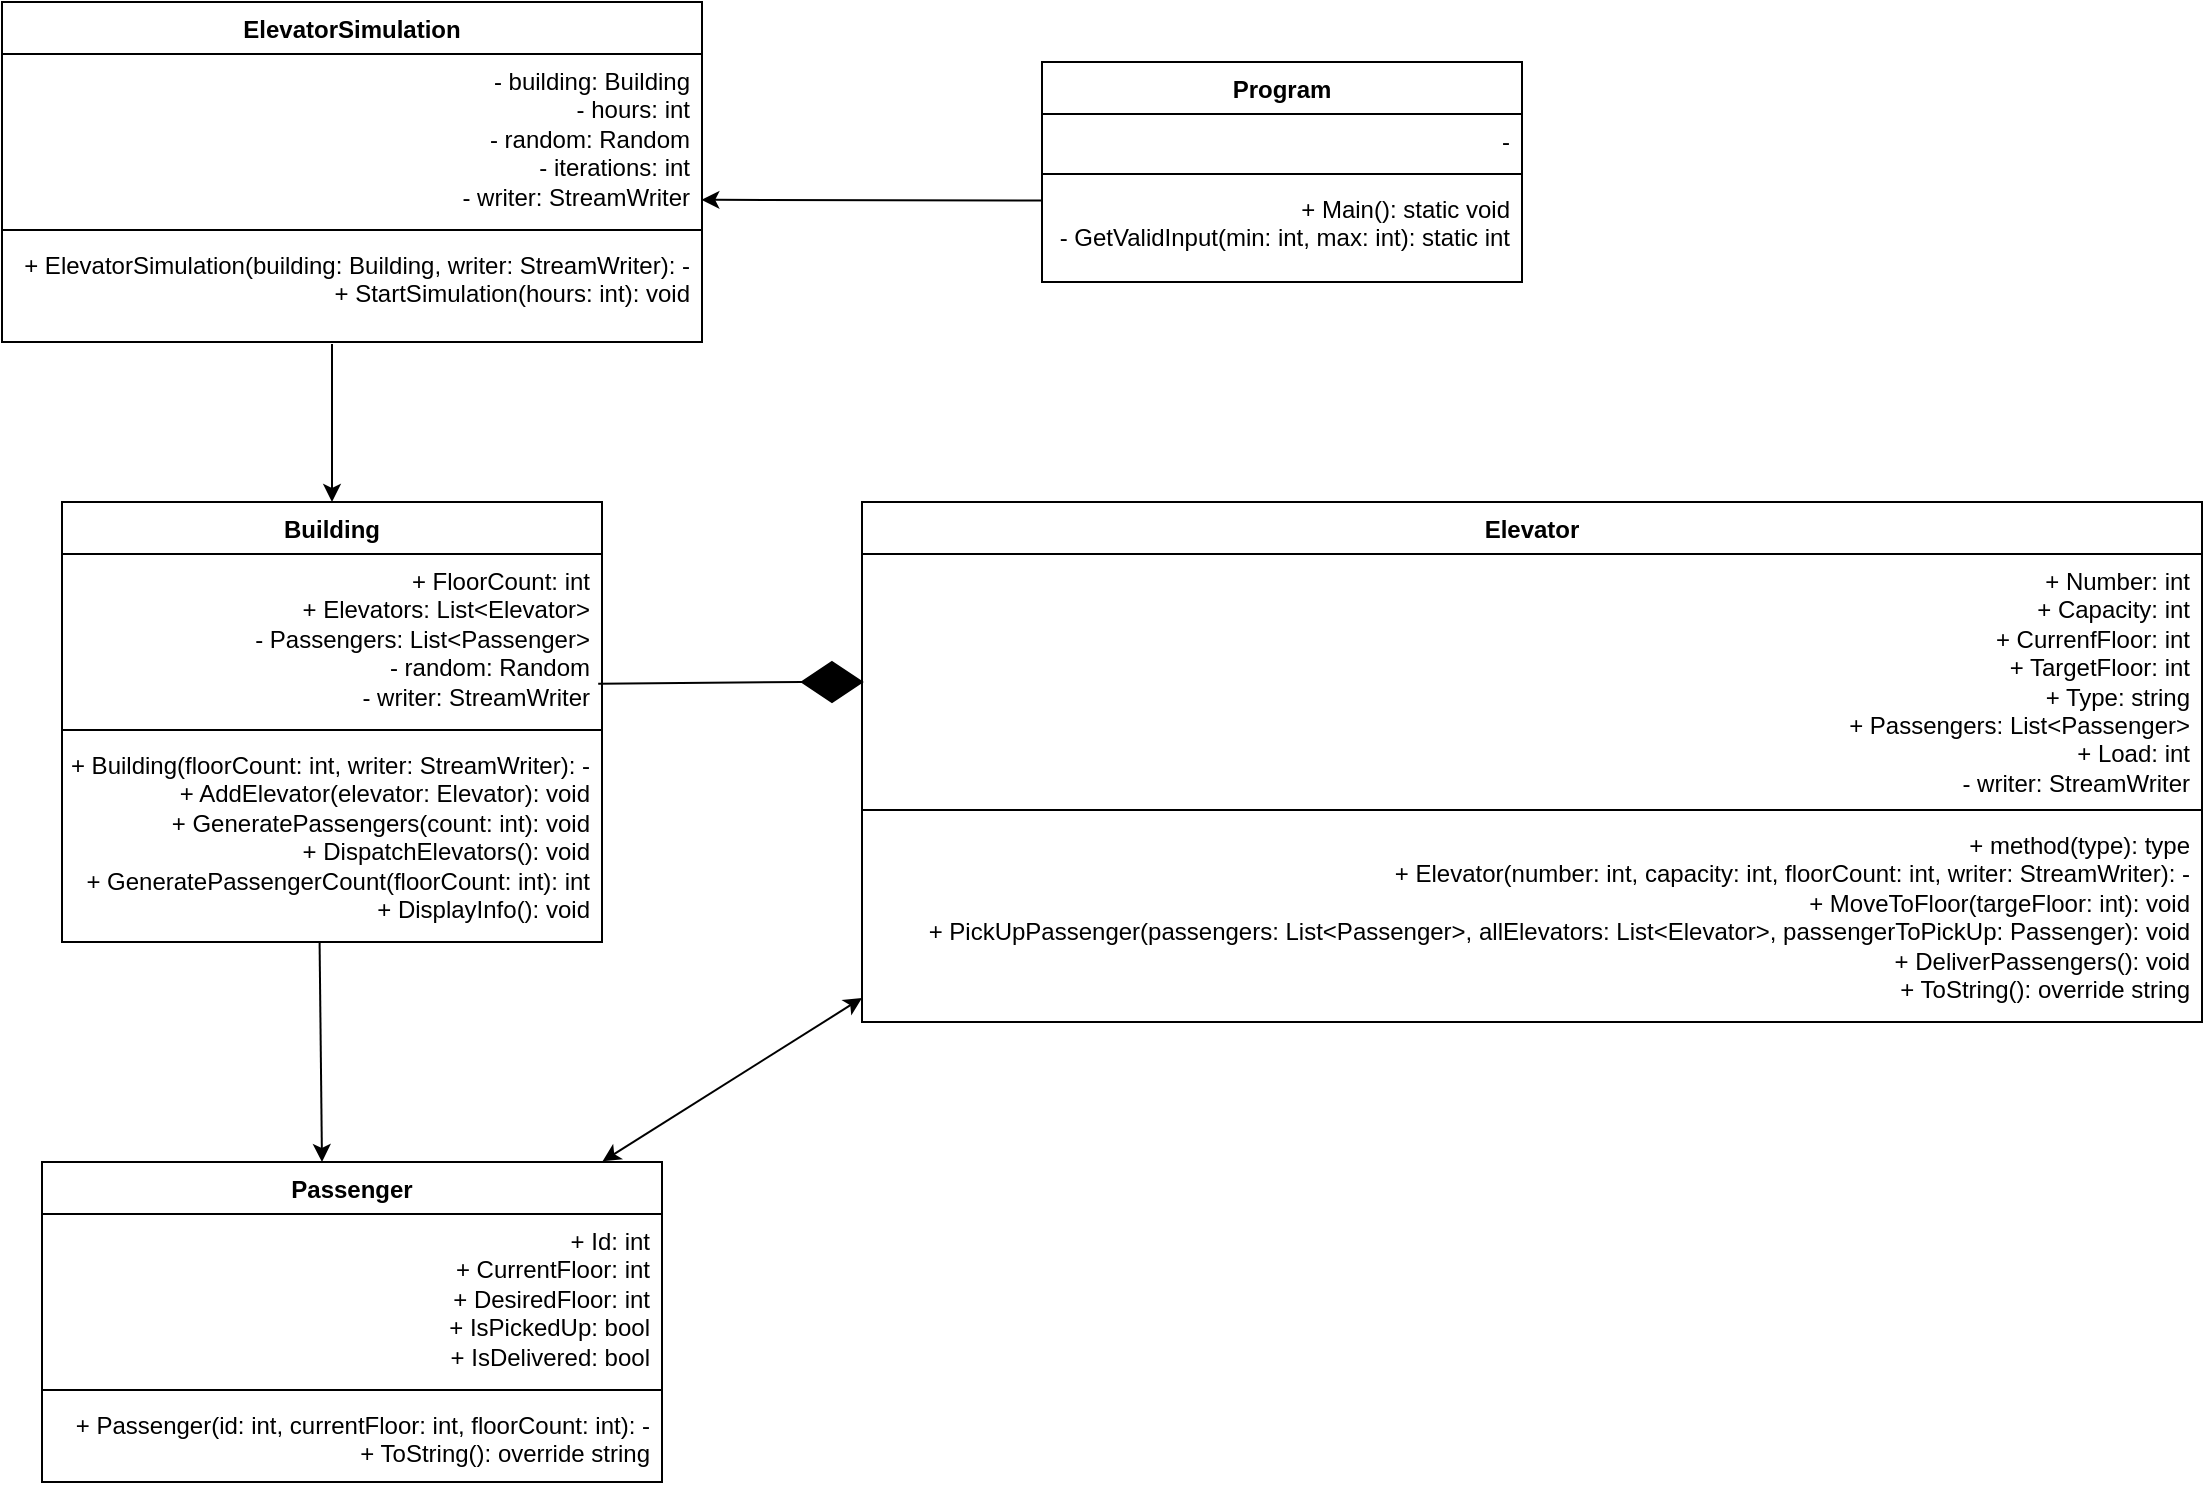 <mxfile version="24.7.8">
  <diagram id="C5RBs43oDa-KdzZeNtuy" name="Page-1">
    <mxGraphModel dx="1290" dy="1798" grid="1" gridSize="10" guides="1" tooltips="1" connect="1" arrows="1" fold="1" page="1" pageScale="1" pageWidth="827" pageHeight="1169" math="0" shadow="0">
      <root>
        <mxCell id="WIyWlLk6GJQsqaUBKTNV-0" />
        <mxCell id="WIyWlLk6GJQsqaUBKTNV-1" parent="WIyWlLk6GJQsqaUBKTNV-0" />
        <mxCell id="JzfOXZyKx7kJxtPWHxZc-0" value="Building" style="swimlane;fontStyle=1;align=center;verticalAlign=top;childLayout=stackLayout;horizontal=1;startSize=26;horizontalStack=0;resizeParent=1;resizeParentMax=0;resizeLast=0;collapsible=1;marginBottom=0;whiteSpace=wrap;html=1;" vertex="1" parent="WIyWlLk6GJQsqaUBKTNV-1">
          <mxGeometry x="190" y="130" width="270" height="220" as="geometry" />
        </mxCell>
        <mxCell id="JzfOXZyKx7kJxtPWHxZc-1" value="+ FloorCount: int&lt;div&gt;+ Elevators: List&amp;lt;Elevator&amp;gt;&lt;/div&gt;&lt;div&gt;- Passengers: List&amp;lt;Passenger&amp;gt;&lt;/div&gt;&lt;div&gt;- random: Random&lt;/div&gt;&lt;div&gt;- writer: StreamWriter&lt;/div&gt;" style="text;strokeColor=none;fillColor=none;align=right;verticalAlign=top;spacingLeft=4;spacingRight=4;overflow=hidden;rotatable=0;points=[[0,0.5],[1,0.5]];portConstraint=eastwest;whiteSpace=wrap;html=1;" vertex="1" parent="JzfOXZyKx7kJxtPWHxZc-0">
          <mxGeometry y="26" width="270" height="84" as="geometry" />
        </mxCell>
        <mxCell id="JzfOXZyKx7kJxtPWHxZc-2" value="" style="line;strokeWidth=1;fillColor=none;align=left;verticalAlign=middle;spacingTop=-1;spacingLeft=3;spacingRight=3;rotatable=0;labelPosition=right;points=[];portConstraint=eastwest;strokeColor=inherit;" vertex="1" parent="JzfOXZyKx7kJxtPWHxZc-0">
          <mxGeometry y="110" width="270" height="8" as="geometry" />
        </mxCell>
        <mxCell id="JzfOXZyKx7kJxtPWHxZc-3" value="&lt;div&gt;+ Building(floorCount: int, writer: StreamWriter): - + AddElevator(elevator: Elevator): void&lt;/div&gt;&lt;div&gt;+ GeneratePassengers(count: int): void&lt;/div&gt;&lt;div&gt;+ DispatchElevators(): void&lt;/div&gt;&lt;div&gt;+ GeneratePassengerCount(floorCount: int): int&lt;/div&gt;&lt;div&gt;+ DisplayInfo(): void&lt;/div&gt;" style="text;strokeColor=none;fillColor=none;align=right;verticalAlign=top;spacingLeft=4;spacingRight=4;overflow=hidden;rotatable=0;points=[[0,0.5],[1,0.5]];portConstraint=eastwest;whiteSpace=wrap;html=1;" vertex="1" parent="JzfOXZyKx7kJxtPWHxZc-0">
          <mxGeometry y="118" width="270" height="102" as="geometry" />
        </mxCell>
        <mxCell id="JzfOXZyKx7kJxtPWHxZc-4" value="Elevator" style="swimlane;fontStyle=1;align=center;verticalAlign=top;childLayout=stackLayout;horizontal=1;startSize=26;horizontalStack=0;resizeParent=1;resizeParentMax=0;resizeLast=0;collapsible=1;marginBottom=0;whiteSpace=wrap;html=1;" vertex="1" parent="WIyWlLk6GJQsqaUBKTNV-1">
          <mxGeometry x="590" y="130" width="670" height="260" as="geometry" />
        </mxCell>
        <mxCell id="JzfOXZyKx7kJxtPWHxZc-5" value="&lt;div&gt;+ Number: int&lt;/div&gt;&lt;div&gt;+ Capacity: int&lt;/div&gt;&lt;div&gt;+ CurrenfFloor: int&lt;/div&gt;&lt;div&gt;+ TargetFloor: int&lt;/div&gt;&lt;div&gt;+ Type: string&lt;/div&gt;&lt;div&gt;+ Passengers: List&amp;lt;Passenger&amp;gt;&lt;/div&gt;&lt;div&gt;+ Load: int&lt;/div&gt;&lt;div&gt;- writer: StreamWriter&lt;/div&gt;" style="text;strokeColor=none;fillColor=none;align=right;verticalAlign=top;spacingLeft=4;spacingRight=4;overflow=hidden;rotatable=0;points=[[0,0.5],[1,0.5]];portConstraint=eastwest;whiteSpace=wrap;html=1;" vertex="1" parent="JzfOXZyKx7kJxtPWHxZc-4">
          <mxGeometry y="26" width="670" height="124" as="geometry" />
        </mxCell>
        <mxCell id="JzfOXZyKx7kJxtPWHxZc-6" value="" style="line;strokeWidth=1;fillColor=none;align=left;verticalAlign=middle;spacingTop=-1;spacingLeft=3;spacingRight=3;rotatable=0;labelPosition=right;points=[];portConstraint=eastwest;strokeColor=inherit;" vertex="1" parent="JzfOXZyKx7kJxtPWHxZc-4">
          <mxGeometry y="150" width="670" height="8" as="geometry" />
        </mxCell>
        <mxCell id="JzfOXZyKx7kJxtPWHxZc-7" value="+ method(type): type&lt;div&gt;+ Elevator(number: int, capacity: int, floorCount: int, writer: StreamWriter): -&lt;/div&gt;&lt;div&gt;+ MoveToFloor(targeFloor: int): void&lt;/div&gt;&lt;div&gt;+ PickUpPassenger(passengers: List&amp;lt;Passenger&amp;gt;, allElevators: List&amp;lt;Elevator&amp;gt;, passengerToPickUp: Passenger): void&lt;/div&gt;&lt;div&gt;+ DeliverPassengers(): void&lt;/div&gt;&lt;div&gt;+ ToString(): override string&lt;/div&gt;" style="text;strokeColor=none;fillColor=none;align=right;verticalAlign=top;spacingLeft=4;spacingRight=4;overflow=hidden;rotatable=0;points=[[0,0.5],[1,0.5]];portConstraint=eastwest;whiteSpace=wrap;html=1;" vertex="1" parent="JzfOXZyKx7kJxtPWHxZc-4">
          <mxGeometry y="158" width="670" height="102" as="geometry" />
        </mxCell>
        <mxCell id="JzfOXZyKx7kJxtPWHxZc-9" value="Passenger" style="swimlane;fontStyle=1;align=center;verticalAlign=top;childLayout=stackLayout;horizontal=1;startSize=26;horizontalStack=0;resizeParent=1;resizeParentMax=0;resizeLast=0;collapsible=1;marginBottom=0;whiteSpace=wrap;html=1;" vertex="1" parent="WIyWlLk6GJQsqaUBKTNV-1">
          <mxGeometry x="180" y="460" width="310" height="160" as="geometry" />
        </mxCell>
        <mxCell id="JzfOXZyKx7kJxtPWHxZc-10" value="&lt;div&gt;+ Id: int&lt;/div&gt;&lt;div&gt;+ CurrentFloor: int&lt;/div&gt;&lt;div&gt;+ DesiredFloor: int&lt;/div&gt;&lt;div&gt;+ IsPickedUp: bool&lt;/div&gt;&lt;div&gt;+ IsDelivered: bool&lt;/div&gt;" style="text;strokeColor=none;fillColor=none;align=right;verticalAlign=top;spacingLeft=4;spacingRight=4;overflow=hidden;rotatable=0;points=[[0,0.5],[1,0.5]];portConstraint=eastwest;whiteSpace=wrap;html=1;" vertex="1" parent="JzfOXZyKx7kJxtPWHxZc-9">
          <mxGeometry y="26" width="310" height="84" as="geometry" />
        </mxCell>
        <mxCell id="JzfOXZyKx7kJxtPWHxZc-11" value="" style="line;strokeWidth=1;fillColor=none;align=left;verticalAlign=middle;spacingTop=-1;spacingLeft=3;spacingRight=3;rotatable=0;labelPosition=right;points=[];portConstraint=eastwest;strokeColor=inherit;" vertex="1" parent="JzfOXZyKx7kJxtPWHxZc-9">
          <mxGeometry y="110" width="310" height="8" as="geometry" />
        </mxCell>
        <mxCell id="JzfOXZyKx7kJxtPWHxZc-12" value="&lt;div&gt;+ Passenger(id: int, currentFloor: int, floorCount: int): -&lt;/div&gt;&lt;div&gt;+ ToString(): override string&lt;/div&gt;&lt;div&gt;&lt;br&gt;&lt;/div&gt;" style="text;strokeColor=none;fillColor=none;align=right;verticalAlign=top;spacingLeft=4;spacingRight=4;overflow=hidden;rotatable=0;points=[[0,0.5],[1,0.5]];portConstraint=eastwest;whiteSpace=wrap;html=1;" vertex="1" parent="JzfOXZyKx7kJxtPWHxZc-9">
          <mxGeometry y="118" width="310" height="42" as="geometry" />
        </mxCell>
        <mxCell id="JzfOXZyKx7kJxtPWHxZc-13" value="ElevatorSimulation" style="swimlane;fontStyle=1;align=center;verticalAlign=top;childLayout=stackLayout;horizontal=1;startSize=26;horizontalStack=0;resizeParent=1;resizeParentMax=0;resizeLast=0;collapsible=1;marginBottom=0;whiteSpace=wrap;html=1;" vertex="1" parent="WIyWlLk6GJQsqaUBKTNV-1">
          <mxGeometry x="160" y="-120" width="350" height="170" as="geometry" />
        </mxCell>
        <mxCell id="JzfOXZyKx7kJxtPWHxZc-14" value="- building: Building&lt;div&gt;- hours: int&lt;/div&gt;&lt;div&gt;- random: Random&lt;/div&gt;&lt;div&gt;- iterations: int&lt;/div&gt;&lt;div&gt;- writer: StreamWriter&lt;/div&gt;" style="text;strokeColor=none;fillColor=none;align=right;verticalAlign=top;spacingLeft=4;spacingRight=4;overflow=hidden;rotatable=0;points=[[0,0.5],[1,0.5]];portConstraint=eastwest;whiteSpace=wrap;html=1;" vertex="1" parent="JzfOXZyKx7kJxtPWHxZc-13">
          <mxGeometry y="26" width="350" height="84" as="geometry" />
        </mxCell>
        <mxCell id="JzfOXZyKx7kJxtPWHxZc-15" value="" style="line;strokeWidth=1;fillColor=none;align=left;verticalAlign=middle;spacingTop=-1;spacingLeft=3;spacingRight=3;rotatable=0;labelPosition=right;points=[];portConstraint=eastwest;strokeColor=inherit;" vertex="1" parent="JzfOXZyKx7kJxtPWHxZc-13">
          <mxGeometry y="110" width="350" height="8" as="geometry" />
        </mxCell>
        <mxCell id="JzfOXZyKx7kJxtPWHxZc-16" value="+ ElevatorSimulation(building: Building, writer: StreamWriter): -&lt;div&gt;+ StartSimulation(hours: int): void&lt;/div&gt;" style="text;strokeColor=none;fillColor=none;align=right;verticalAlign=top;spacingLeft=4;spacingRight=4;overflow=hidden;rotatable=0;points=[[0,0.5],[1,0.5]];portConstraint=eastwest;whiteSpace=wrap;html=1;" vertex="1" parent="JzfOXZyKx7kJxtPWHxZc-13">
          <mxGeometry y="118" width="350" height="52" as="geometry" />
        </mxCell>
        <mxCell id="JzfOXZyKx7kJxtPWHxZc-18" value="Program" style="swimlane;fontStyle=1;align=center;verticalAlign=top;childLayout=stackLayout;horizontal=1;startSize=26;horizontalStack=0;resizeParent=1;resizeParentMax=0;resizeLast=0;collapsible=1;marginBottom=0;whiteSpace=wrap;html=1;" vertex="1" parent="WIyWlLk6GJQsqaUBKTNV-1">
          <mxGeometry x="680" y="-90" width="240" height="110" as="geometry" />
        </mxCell>
        <mxCell id="JzfOXZyKx7kJxtPWHxZc-19" value="-" style="text;strokeColor=none;fillColor=none;align=right;verticalAlign=top;spacingLeft=4;spacingRight=4;overflow=hidden;rotatable=0;points=[[0,0.5],[1,0.5]];portConstraint=eastwest;whiteSpace=wrap;html=1;" vertex="1" parent="JzfOXZyKx7kJxtPWHxZc-18">
          <mxGeometry y="26" width="240" height="26" as="geometry" />
        </mxCell>
        <mxCell id="JzfOXZyKx7kJxtPWHxZc-20" value="" style="line;strokeWidth=1;fillColor=none;align=left;verticalAlign=middle;spacingTop=-1;spacingLeft=3;spacingRight=3;rotatable=0;labelPosition=right;points=[];portConstraint=eastwest;strokeColor=inherit;" vertex="1" parent="JzfOXZyKx7kJxtPWHxZc-18">
          <mxGeometry y="52" width="240" height="8" as="geometry" />
        </mxCell>
        <mxCell id="JzfOXZyKx7kJxtPWHxZc-21" value="+ Main(): static void&lt;div&gt;- GetValidInput(min: int, max: int): static int&lt;/div&gt;" style="text;strokeColor=none;fillColor=none;align=right;verticalAlign=top;spacingLeft=4;spacingRight=4;overflow=hidden;rotatable=0;points=[[0,0.5],[1,0.5]];portConstraint=eastwest;whiteSpace=wrap;html=1;" vertex="1" parent="JzfOXZyKx7kJxtPWHxZc-18">
          <mxGeometry y="60" width="240" height="50" as="geometry" />
        </mxCell>
        <mxCell id="JzfOXZyKx7kJxtPWHxZc-22" value="" style="rhombus;whiteSpace=wrap;html=1;fillColor=#000000;" vertex="1" parent="WIyWlLk6GJQsqaUBKTNV-1">
          <mxGeometry x="560" y="210" width="30" height="20" as="geometry" />
        </mxCell>
        <mxCell id="JzfOXZyKx7kJxtPWHxZc-24" value="" style="endArrow=none;html=1;rounded=0;entryX=0;entryY=0.5;entryDx=0;entryDy=0;exitX=0.993;exitY=0.773;exitDx=0;exitDy=0;exitPerimeter=0;" edge="1" parent="WIyWlLk6GJQsqaUBKTNV-1" source="JzfOXZyKx7kJxtPWHxZc-1" target="JzfOXZyKx7kJxtPWHxZc-22">
          <mxGeometry width="50" height="50" relative="1" as="geometry">
            <mxPoint x="480" y="290" as="sourcePoint" />
            <mxPoint x="530" y="240" as="targetPoint" />
          </mxGeometry>
        </mxCell>
        <mxCell id="JzfOXZyKx7kJxtPWHxZc-26" value="" style="endArrow=classic;html=1;rounded=0;exitX=0.477;exitY=0.997;exitDx=0;exitDy=0;exitPerimeter=0;" edge="1" parent="WIyWlLk6GJQsqaUBKTNV-1" source="JzfOXZyKx7kJxtPWHxZc-3">
          <mxGeometry width="50" height="50" relative="1" as="geometry">
            <mxPoint x="330" y="440" as="sourcePoint" />
            <mxPoint x="320" y="460" as="targetPoint" />
          </mxGeometry>
        </mxCell>
        <mxCell id="JzfOXZyKx7kJxtPWHxZc-27" value="" style="endArrow=classic;startArrow=classic;html=1;rounded=0;exitX=0.904;exitY=-0.002;exitDx=0;exitDy=0;exitPerimeter=0;entryX=0;entryY=0.882;entryDx=0;entryDy=0;entryPerimeter=0;" edge="1" parent="WIyWlLk6GJQsqaUBKTNV-1" source="JzfOXZyKx7kJxtPWHxZc-9" target="JzfOXZyKx7kJxtPWHxZc-7">
          <mxGeometry width="50" height="50" relative="1" as="geometry">
            <mxPoint x="460" y="460" as="sourcePoint" />
            <mxPoint x="510" y="410" as="targetPoint" />
          </mxGeometry>
        </mxCell>
        <mxCell id="JzfOXZyKx7kJxtPWHxZc-28" value="" style="endArrow=classic;html=1;rounded=0;entryX=0.5;entryY=0;entryDx=0;entryDy=0;" edge="1" parent="WIyWlLk6GJQsqaUBKTNV-1" target="JzfOXZyKx7kJxtPWHxZc-0">
          <mxGeometry width="50" height="50" relative="1" as="geometry">
            <mxPoint x="325" y="51" as="sourcePoint" />
            <mxPoint x="370" y="60" as="targetPoint" />
          </mxGeometry>
        </mxCell>
        <mxCell id="JzfOXZyKx7kJxtPWHxZc-30" value="" style="endArrow=classic;html=1;rounded=0;entryX=0.999;entryY=0.868;entryDx=0;entryDy=0;entryPerimeter=0;exitX=0;exitY=0.186;exitDx=0;exitDy=0;exitPerimeter=0;" edge="1" parent="WIyWlLk6GJQsqaUBKTNV-1" source="JzfOXZyKx7kJxtPWHxZc-21" target="JzfOXZyKx7kJxtPWHxZc-14">
          <mxGeometry width="50" height="50" relative="1" as="geometry">
            <mxPoint x="600" as="sourcePoint" />
            <mxPoint x="650" y="-50" as="targetPoint" />
          </mxGeometry>
        </mxCell>
      </root>
    </mxGraphModel>
  </diagram>
</mxfile>
